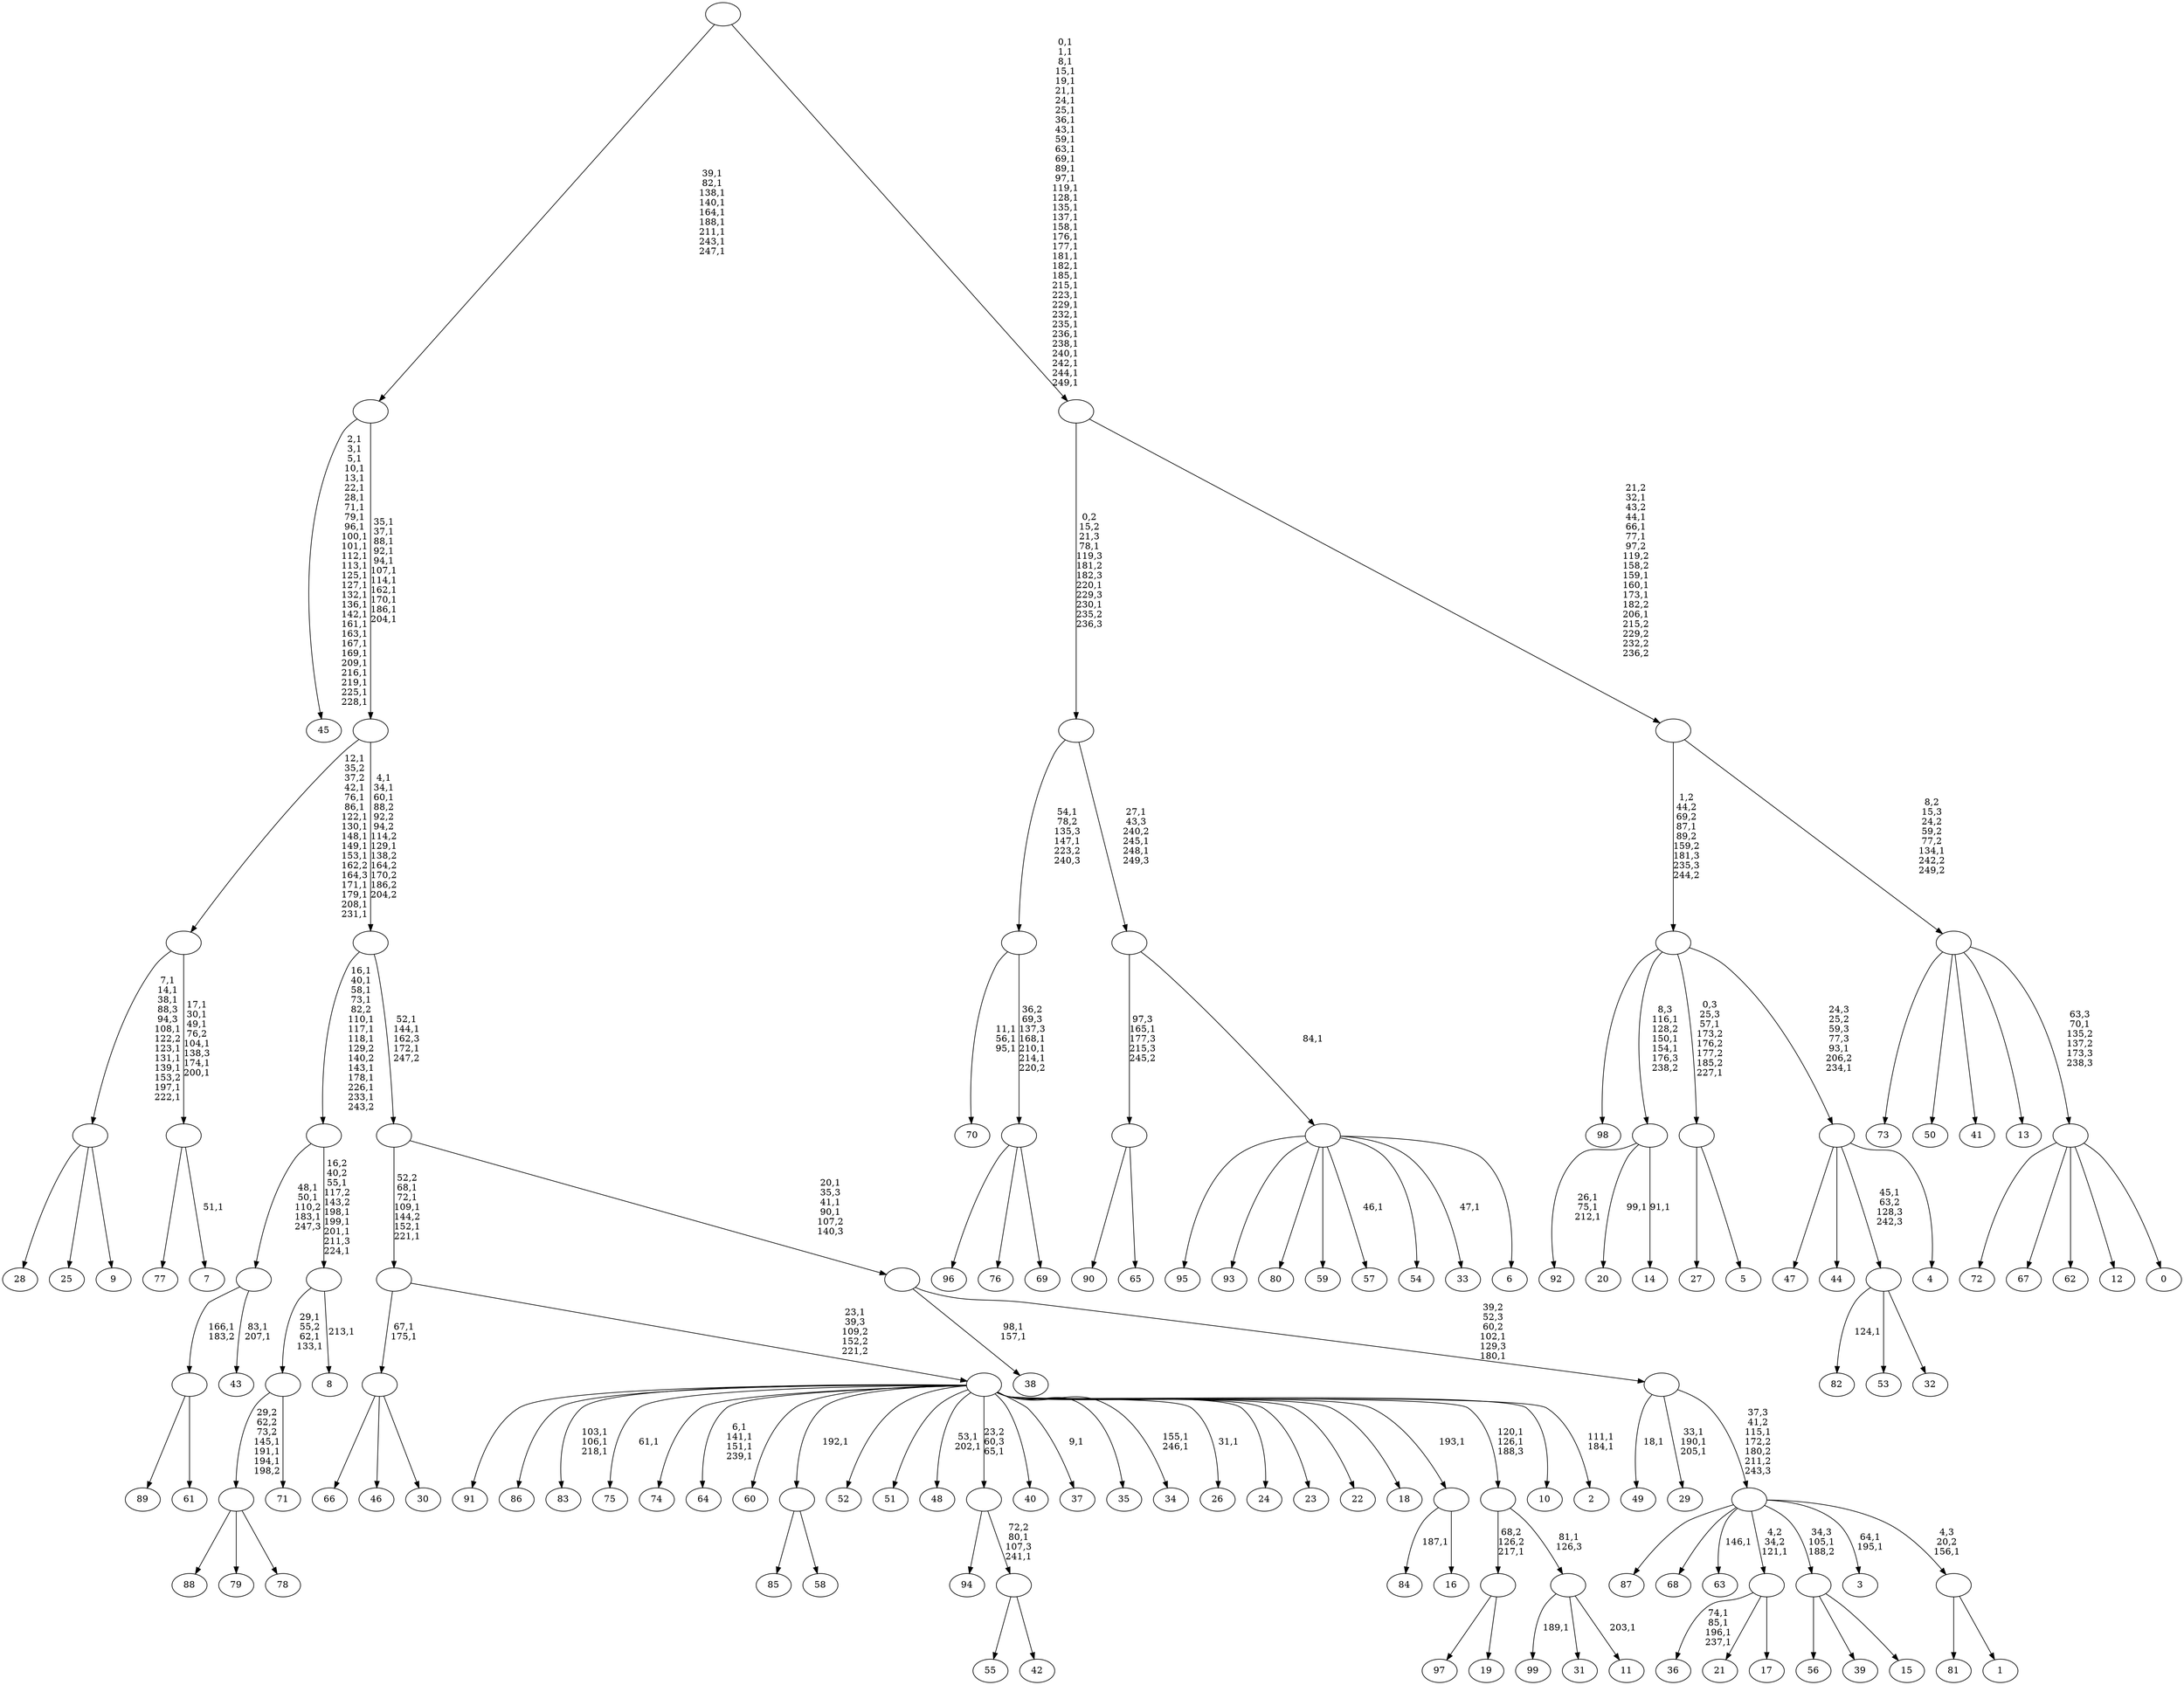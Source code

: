 digraph T {
	350 [label="99"]
	348 [label="98"]
	347 [label="97"]
	346 [label="96"]
	345 [label="95"]
	344 [label="94"]
	343 [label="93"]
	342 [label="92"]
	338 [label="91"]
	337 [label="90"]
	336 [label="89"]
	335 [label="88"]
	334 [label="87"]
	333 [label="86"]
	332 [label="85"]
	331 [label="84"]
	329 [label="83"]
	325 [label="82"]
	323 [label="81"]
	322 [label="80"]
	321 [label="79"]
	320 [label="78"]
	319 [label=""]
	316 [label="77"]
	315 [label="76"]
	314 [label="75"]
	312 [label="74"]
	311 [label="73"]
	310 [label="72"]
	309 [label="71"]
	308 [label=""]
	305 [label="70"]
	301 [label="69"]
	300 [label=""]
	297 [label=""]
	295 [label="68"]
	294 [label="67"]
	293 [label="66"]
	292 [label="65"]
	291 [label=""]
	290 [label="64"]
	285 [label="63"]
	283 [label="62"]
	282 [label="61"]
	281 [label=""]
	280 [label="60"]
	279 [label="59"]
	278 [label="58"]
	277 [label=""]
	276 [label="57"]
	274 [label="56"]
	273 [label="55"]
	272 [label="54"]
	271 [label="53"]
	270 [label="52"]
	269 [label="51"]
	268 [label="50"]
	267 [label="49"]
	265 [label="48"]
	262 [label="47"]
	261 [label="46"]
	260 [label="45"]
	231 [label="44"]
	230 [label="43"]
	227 [label=""]
	224 [label="42"]
	223 [label=""]
	221 [label=""]
	220 [label="41"]
	219 [label="40"]
	218 [label="39"]
	217 [label="38"]
	214 [label="37"]
	212 [label="36"]
	207 [label="35"]
	206 [label="34"]
	203 [label="33"]
	201 [label="32"]
	200 [label=""]
	199 [label="31"]
	198 [label="30"]
	197 [label=""]
	195 [label="29"]
	191 [label="28"]
	190 [label="27"]
	189 [label="26"]
	187 [label="25"]
	186 [label="24"]
	185 [label="23"]
	184 [label="22"]
	183 [label="21"]
	182 [label="20"]
	180 [label="19"]
	179 [label=""]
	178 [label="18"]
	177 [label="17"]
	176 [label=""]
	175 [label="16"]
	174 [label=""]
	173 [label="15"]
	172 [label=""]
	171 [label="14"]
	169 [label=""]
	166 [label="13"]
	165 [label="12"]
	164 [label="11"]
	162 [label=""]
	161 [label=""]
	159 [label="10"]
	158 [label="9"]
	157 [label=""]
	148 [label="8"]
	146 [label=""]
	141 [label=""]
	130 [label="7"]
	128 [label=""]
	122 [label=""]
	109 [label="6"]
	108 [label=""]
	107 [label=""]
	104 [label=""]
	101 [label="5"]
	100 [label=""]
	98 [label="4"]
	97 [label=""]
	95 [label=""]
	94 [label="3"]
	91 [label="2"]
	88 [label=""]
	87 [label=""]
	82 [label="1"]
	81 [label=""]
	80 [label=""]
	79 [label=""]
	77 [label=""]
	74 [label=""]
	71 [label=""]
	67 [label=""]
	56 [label=""]
	47 [label="0"]
	46 [label=""]
	45 [label=""]
	44 [label=""]
	36 [label=""]
	0 [label=""]
	319 -> 335 [label=""]
	319 -> 321 [label=""]
	319 -> 320 [label=""]
	308 -> 319 [label="29,2\n62,2\n73,2\n145,1\n191,1\n194,1\n198,2"]
	308 -> 309 [label=""]
	300 -> 346 [label=""]
	300 -> 315 [label=""]
	300 -> 301 [label=""]
	297 -> 300 [label="36,2\n69,3\n137,3\n168,1\n210,1\n214,1\n220,2"]
	297 -> 305 [label="11,1\n56,1\n95,1"]
	291 -> 337 [label=""]
	291 -> 292 [label=""]
	281 -> 336 [label=""]
	281 -> 282 [label=""]
	277 -> 332 [label=""]
	277 -> 278 [label=""]
	227 -> 230 [label="83,1\n207,1"]
	227 -> 281 [label="166,1\n183,2"]
	223 -> 273 [label=""]
	223 -> 224 [label=""]
	221 -> 223 [label="72,2\n80,1\n107,3\n241,1"]
	221 -> 344 [label=""]
	200 -> 325 [label="124,1"]
	200 -> 271 [label=""]
	200 -> 201 [label=""]
	197 -> 293 [label=""]
	197 -> 261 [label=""]
	197 -> 198 [label=""]
	179 -> 347 [label=""]
	179 -> 180 [label=""]
	176 -> 212 [label="74,1\n85,1\n196,1\n237,1"]
	176 -> 183 [label=""]
	176 -> 177 [label=""]
	174 -> 331 [label="187,1"]
	174 -> 175 [label=""]
	172 -> 274 [label=""]
	172 -> 218 [label=""]
	172 -> 173 [label=""]
	169 -> 171 [label="91,1"]
	169 -> 182 [label="99,1"]
	169 -> 342 [label="26,1\n75,1\n212,1"]
	162 -> 164 [label="203,1"]
	162 -> 350 [label="189,1"]
	162 -> 199 [label=""]
	161 -> 179 [label="68,2\n126,2\n217,1"]
	161 -> 162 [label="81,1\n126,3"]
	157 -> 191 [label=""]
	157 -> 187 [label=""]
	157 -> 158 [label=""]
	146 -> 148 [label="213,1"]
	146 -> 308 [label="29,1\n55,2\n62,1\n133,1"]
	141 -> 146 [label="16,2\n40,2\n55,1\n117,2\n143,2\n198,1\n199,1\n201,1\n211,3\n224,1"]
	141 -> 227 [label="48,1\n50,1\n110,2\n183,1\n247,3"]
	128 -> 130 [label="51,1"]
	128 -> 316 [label=""]
	122 -> 128 [label="17,1\n30,1\n49,1\n76,2\n104,1\n138,3\n174,1\n200,1"]
	122 -> 157 [label="7,1\n14,1\n38,1\n88,3\n94,3\n108,1\n122,2\n123,1\n131,1\n139,1\n153,2\n197,1\n222,1"]
	108 -> 203 [label="47,1"]
	108 -> 276 [label="46,1"]
	108 -> 345 [label=""]
	108 -> 343 [label=""]
	108 -> 322 [label=""]
	108 -> 279 [label=""]
	108 -> 272 [label=""]
	108 -> 109 [label=""]
	107 -> 291 [label="97,3\n165,1\n177,3\n215,3\n245,2"]
	107 -> 108 [label="84,1"]
	104 -> 107 [label="27,1\n43,3\n240,2\n245,1\n248,1\n249,3"]
	104 -> 297 [label="54,1\n78,2\n135,3\n147,1\n223,2\n240,3"]
	100 -> 190 [label=""]
	100 -> 101 [label=""]
	97 -> 262 [label=""]
	97 -> 231 [label=""]
	97 -> 200 [label="45,1\n63,2\n128,3\n242,3"]
	97 -> 98 [label=""]
	95 -> 97 [label="24,3\n25,2\n59,3\n77,3\n93,1\n206,2\n234,1"]
	95 -> 100 [label="0,3\n25,3\n57,1\n173,2\n176,2\n177,2\n185,2\n227,1"]
	95 -> 169 [label="8,3\n116,1\n128,2\n150,1\n154,1\n176,3\n238,2"]
	95 -> 348 [label=""]
	88 -> 91 [label="111,1\n184,1"]
	88 -> 161 [label="120,1\n126,1\n188,3"]
	88 -> 189 [label="31,1"]
	88 -> 206 [label="155,1\n246,1"]
	88 -> 214 [label="9,1"]
	88 -> 265 [label="53,1\n202,1"]
	88 -> 290 [label="6,1\n141,1\n151,1\n239,1"]
	88 -> 314 [label="61,1"]
	88 -> 329 [label="103,1\n106,1\n218,1"]
	88 -> 338 [label=""]
	88 -> 333 [label=""]
	88 -> 312 [label=""]
	88 -> 280 [label=""]
	88 -> 277 [label="192,1"]
	88 -> 270 [label=""]
	88 -> 269 [label=""]
	88 -> 221 [label="23,2\n60,3\n65,1"]
	88 -> 219 [label=""]
	88 -> 207 [label=""]
	88 -> 186 [label=""]
	88 -> 185 [label=""]
	88 -> 184 [label=""]
	88 -> 178 [label=""]
	88 -> 174 [label="193,1"]
	88 -> 159 [label=""]
	87 -> 197 [label="67,1\n175,1"]
	87 -> 88 [label="23,1\n39,3\n109,2\n152,2\n221,2"]
	81 -> 323 [label=""]
	81 -> 82 [label=""]
	80 -> 94 [label="64,1\n195,1"]
	80 -> 285 [label="146,1"]
	80 -> 334 [label=""]
	80 -> 295 [label=""]
	80 -> 176 [label="4,2\n34,2\n121,1"]
	80 -> 172 [label="34,3\n105,1\n188,2"]
	80 -> 81 [label="4,3\n20,2\n156,1"]
	79 -> 195 [label="33,1\n190,1\n205,1"]
	79 -> 267 [label="18,1"]
	79 -> 80 [label="37,3\n41,2\n115,1\n172,2\n180,2\n211,2\n243,3"]
	77 -> 79 [label="39,2\n52,3\n60,2\n102,1\n129,3\n180,1"]
	77 -> 217 [label="98,1\n157,1"]
	74 -> 77 [label="20,1\n35,3\n41,1\n90,1\n107,2\n140,3"]
	74 -> 87 [label="52,2\n68,1\n72,1\n109,1\n144,2\n152,1\n221,1"]
	71 -> 74 [label="52,1\n144,1\n162,3\n172,1\n247,2"]
	71 -> 141 [label="16,1\n40,1\n58,1\n73,1\n82,2\n110,1\n117,1\n118,1\n129,2\n140,2\n143,1\n178,1\n226,1\n233,1\n243,2"]
	67 -> 71 [label="4,1\n34,1\n60,1\n88,2\n92,2\n94,2\n114,2\n129,1\n138,2\n164,2\n170,2\n186,2\n204,2"]
	67 -> 122 [label="12,1\n35,2\n37,2\n42,1\n76,1\n86,1\n122,1\n130,1\n148,1\n149,1\n153,1\n162,2\n164,3\n171,1\n179,1\n208,1\n231,1"]
	56 -> 67 [label="35,1\n37,1\n88,1\n92,1\n94,1\n107,1\n114,1\n162,1\n170,1\n186,1\n204,1"]
	56 -> 260 [label="2,1\n3,1\n5,1\n10,1\n13,1\n22,1\n28,1\n71,1\n79,1\n96,1\n100,1\n101,1\n112,1\n113,1\n125,1\n127,1\n132,1\n136,1\n142,1\n161,1\n163,1\n167,1\n169,1\n209,1\n216,1\n219,1\n225,1\n228,1"]
	46 -> 310 [label=""]
	46 -> 294 [label=""]
	46 -> 283 [label=""]
	46 -> 165 [label=""]
	46 -> 47 [label=""]
	45 -> 311 [label=""]
	45 -> 268 [label=""]
	45 -> 220 [label=""]
	45 -> 166 [label=""]
	45 -> 46 [label="63,3\n70,1\n135,2\n137,2\n173,3\n238,3"]
	44 -> 95 [label="1,2\n44,2\n69,2\n87,1\n89,2\n159,2\n181,3\n235,3\n244,2"]
	44 -> 45 [label="8,2\n15,3\n24,2\n59,2\n77,2\n134,1\n242,2\n249,2"]
	36 -> 44 [label="21,2\n32,1\n43,2\n44,1\n66,1\n77,1\n97,2\n119,2\n158,2\n159,1\n160,1\n173,1\n182,2\n206,1\n215,2\n229,2\n232,2\n236,2"]
	36 -> 104 [label="0,2\n15,2\n21,3\n78,1\n119,3\n181,2\n182,3\n220,1\n229,3\n230,1\n235,2\n236,3"]
	0 -> 36 [label="0,1\n1,1\n8,1\n15,1\n19,1\n21,1\n24,1\n25,1\n36,1\n43,1\n59,1\n63,1\n69,1\n89,1\n97,1\n119,1\n128,1\n135,1\n137,1\n158,1\n176,1\n177,1\n181,1\n182,1\n185,1\n215,1\n223,1\n229,1\n232,1\n235,1\n236,1\n238,1\n240,1\n242,1\n244,1\n249,1"]
	0 -> 56 [label="39,1\n82,1\n138,1\n140,1\n164,1\n188,1\n211,1\n243,1\n247,1"]
}
